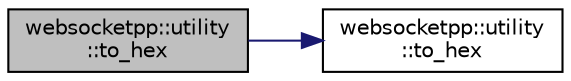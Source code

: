 digraph "websocketpp::utility::to_hex"
{
  edge [fontname="Helvetica",fontsize="10",labelfontname="Helvetica",labelfontsize="10"];
  node [fontname="Helvetica",fontsize="10",shape=record];
  rankdir="LR";
  Node16 [label="websocketpp::utility\l::to_hex",height=0.2,width=0.4,color="black", fillcolor="grey75", style="filled", fontcolor="black"];
  Node16 -> Node17 [color="midnightblue",fontsize="10",style="solid",fontname="Helvetica"];
  Node17 [label="websocketpp::utility\l::to_hex",height=0.2,width=0.4,color="black", fillcolor="white", style="filled",URL="$namespacewebsocketpp_1_1utility.html#a26e5a26395d95d2f6bf3a9edb8d06dd2",tooltip="Convert std::string to ascii printed string of hex digits. "];
}
